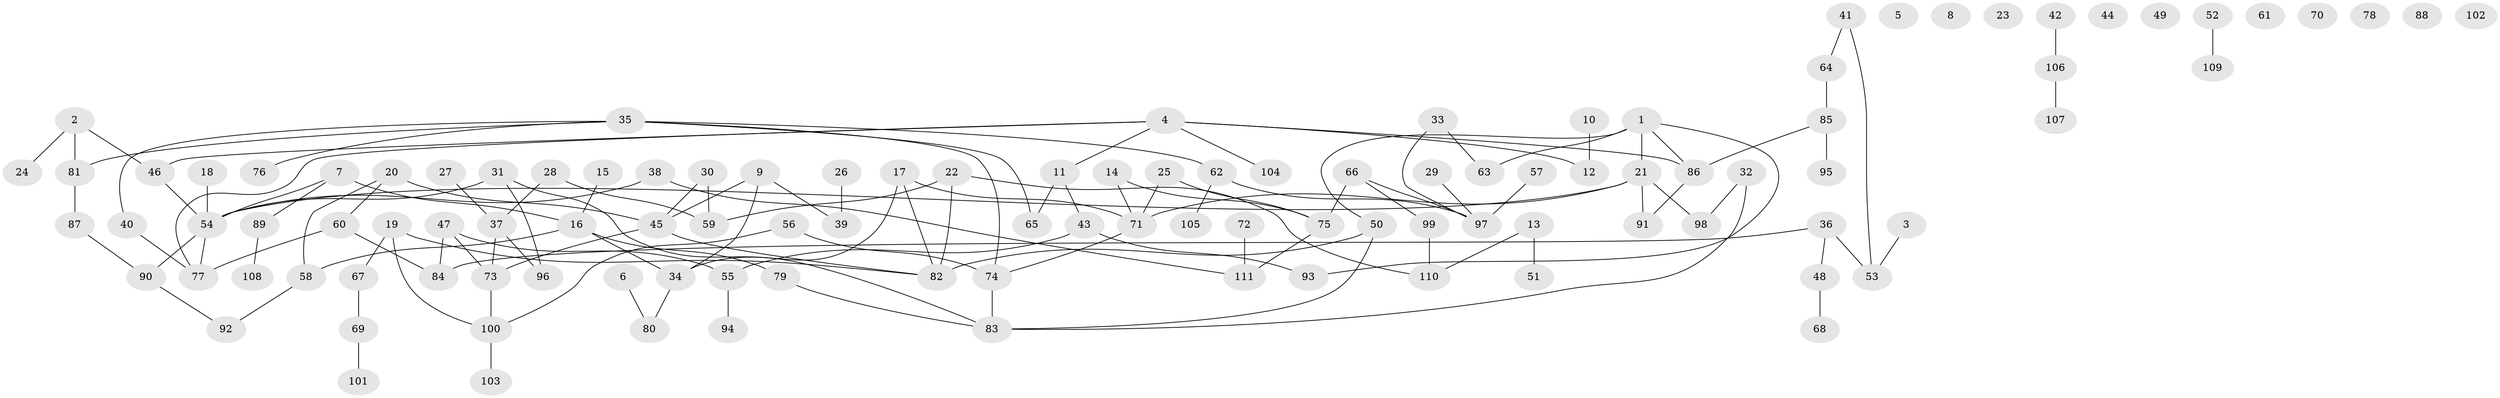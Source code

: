 // Generated by graph-tools (version 1.1) at 2025/12/03/09/25 04:12:56]
// undirected, 111 vertices, 129 edges
graph export_dot {
graph [start="1"]
  node [color=gray90,style=filled];
  1;
  2;
  3;
  4;
  5;
  6;
  7;
  8;
  9;
  10;
  11;
  12;
  13;
  14;
  15;
  16;
  17;
  18;
  19;
  20;
  21;
  22;
  23;
  24;
  25;
  26;
  27;
  28;
  29;
  30;
  31;
  32;
  33;
  34;
  35;
  36;
  37;
  38;
  39;
  40;
  41;
  42;
  43;
  44;
  45;
  46;
  47;
  48;
  49;
  50;
  51;
  52;
  53;
  54;
  55;
  56;
  57;
  58;
  59;
  60;
  61;
  62;
  63;
  64;
  65;
  66;
  67;
  68;
  69;
  70;
  71;
  72;
  73;
  74;
  75;
  76;
  77;
  78;
  79;
  80;
  81;
  82;
  83;
  84;
  85;
  86;
  87;
  88;
  89;
  90;
  91;
  92;
  93;
  94;
  95;
  96;
  97;
  98;
  99;
  100;
  101;
  102;
  103;
  104;
  105;
  106;
  107;
  108;
  109;
  110;
  111;
  1 -- 21;
  1 -- 50;
  1 -- 63;
  1 -- 86;
  1 -- 93;
  2 -- 24;
  2 -- 46;
  2 -- 81;
  3 -- 53;
  4 -- 11;
  4 -- 12;
  4 -- 46;
  4 -- 77;
  4 -- 86;
  4 -- 104;
  6 -- 80;
  7 -- 16;
  7 -- 54;
  7 -- 89;
  9 -- 34;
  9 -- 39;
  9 -- 45;
  10 -- 12;
  11 -- 43;
  11 -- 65;
  13 -- 51;
  13 -- 110;
  14 -- 71;
  14 -- 75;
  15 -- 16;
  16 -- 34;
  16 -- 58;
  16 -- 79;
  17 -- 34;
  17 -- 71;
  17 -- 82;
  18 -- 54;
  19 -- 67;
  19 -- 82;
  19 -- 100;
  20 -- 45;
  20 -- 58;
  20 -- 60;
  21 -- 54;
  21 -- 71;
  21 -- 91;
  21 -- 98;
  22 -- 59;
  22 -- 82;
  22 -- 110;
  25 -- 71;
  25 -- 75;
  26 -- 39;
  27 -- 37;
  28 -- 37;
  28 -- 59;
  29 -- 97;
  30 -- 45;
  30 -- 59;
  31 -- 54;
  31 -- 83;
  31 -- 96;
  32 -- 83;
  32 -- 98;
  33 -- 63;
  33 -- 97;
  34 -- 80;
  35 -- 40;
  35 -- 62;
  35 -- 65;
  35 -- 74;
  35 -- 76;
  35 -- 81;
  36 -- 48;
  36 -- 53;
  36 -- 84;
  37 -- 73;
  37 -- 96;
  38 -- 54;
  38 -- 111;
  40 -- 77;
  41 -- 53;
  41 -- 64;
  42 -- 106;
  43 -- 55;
  43 -- 93;
  45 -- 73;
  45 -- 82;
  46 -- 54;
  47 -- 55;
  47 -- 73;
  47 -- 84;
  48 -- 68;
  50 -- 82;
  50 -- 83;
  52 -- 109;
  54 -- 77;
  54 -- 90;
  55 -- 94;
  56 -- 74;
  56 -- 100;
  57 -- 97;
  58 -- 92;
  60 -- 77;
  60 -- 84;
  62 -- 97;
  62 -- 105;
  64 -- 85;
  66 -- 75;
  66 -- 97;
  66 -- 99;
  67 -- 69;
  69 -- 101;
  71 -- 74;
  72 -- 111;
  73 -- 100;
  74 -- 83;
  75 -- 111;
  79 -- 83;
  81 -- 87;
  85 -- 86;
  85 -- 95;
  86 -- 91;
  87 -- 90;
  89 -- 108;
  90 -- 92;
  99 -- 110;
  100 -- 103;
  106 -- 107;
}
